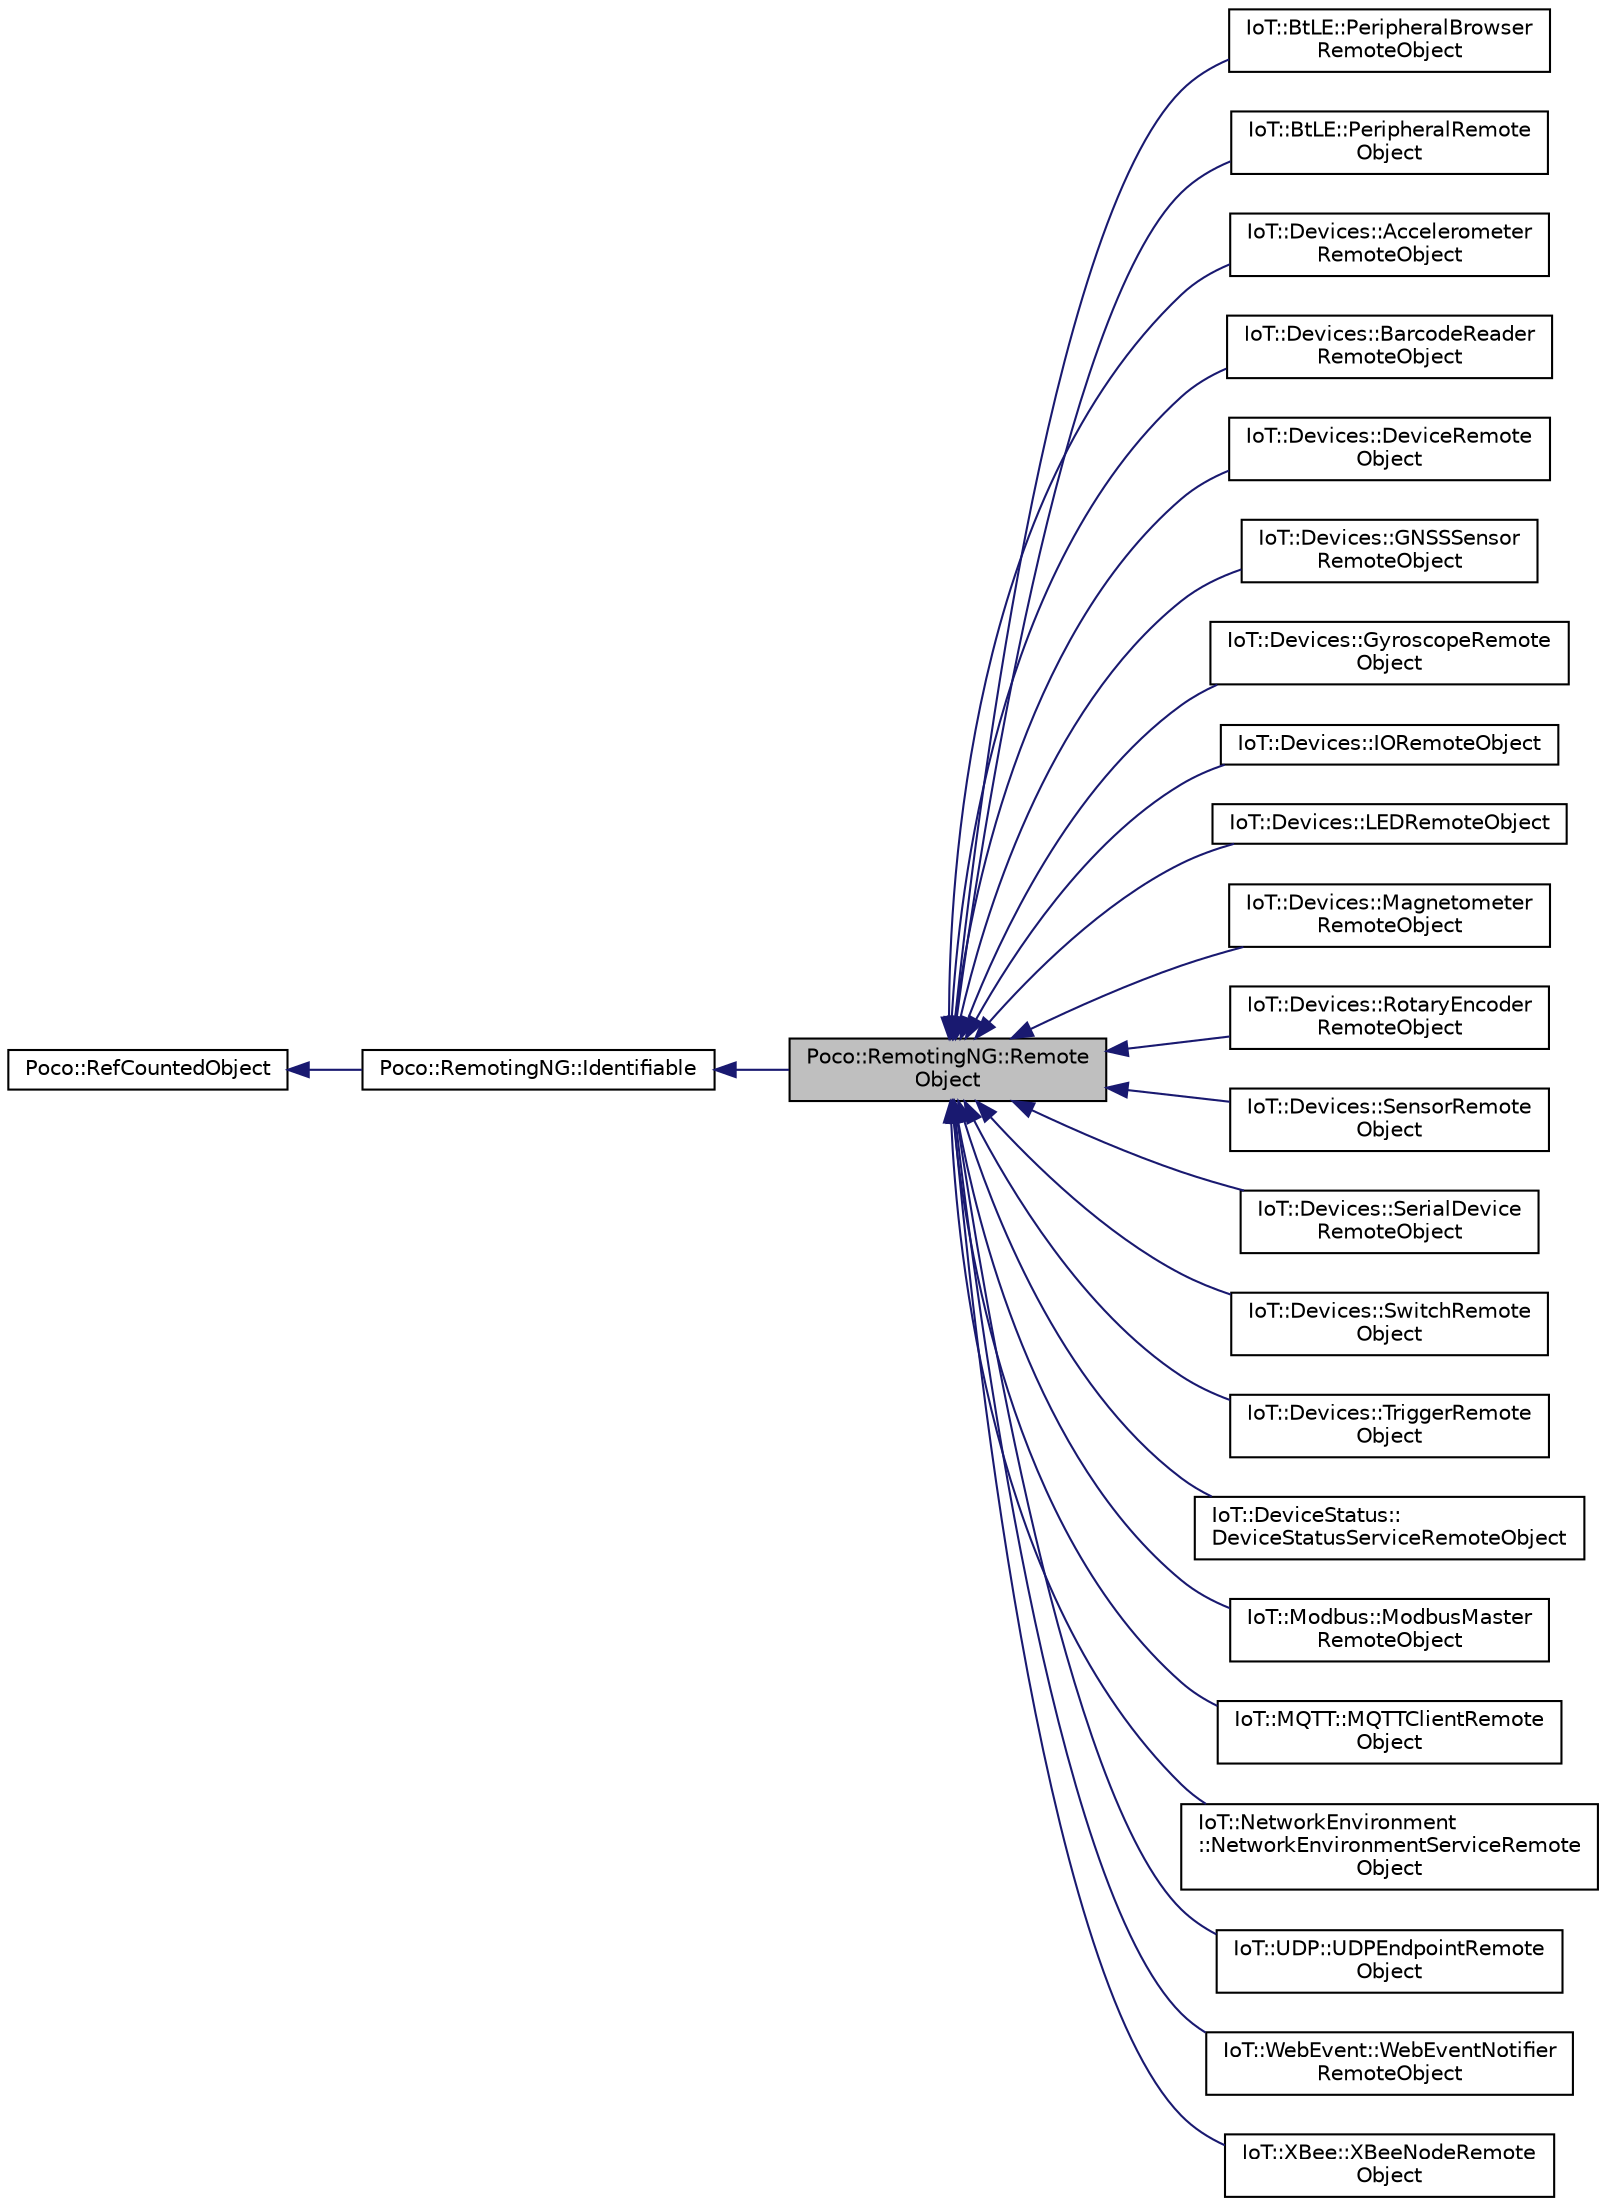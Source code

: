 digraph "Poco::RemotingNG::RemoteObject"
{
 // LATEX_PDF_SIZE
  edge [fontname="Helvetica",fontsize="10",labelfontname="Helvetica",labelfontsize="10"];
  node [fontname="Helvetica",fontsize="10",shape=record];
  rankdir="LR";
  Node1 [label="Poco::RemotingNG::Remote\lObject",height=0.2,width=0.4,color="black", fillcolor="grey75", style="filled", fontcolor="black",tooltip=" "];
  Node2 -> Node1 [dir="back",color="midnightblue",fontsize="10",style="solid"];
  Node2 [label="Poco::RemotingNG::Identifiable",height=0.2,width=0.4,color="black", fillcolor="white", style="filled",URL="$classPoco_1_1RemotingNG_1_1Identifiable.html",tooltip=" "];
  Node3 -> Node2 [dir="back",color="midnightblue",fontsize="10",style="solid"];
  Node3 [label="Poco::RefCountedObject",height=0.2,width=0.4,color="black", fillcolor="white", style="filled",URL="$classPoco_1_1RefCountedObject.html",tooltip=" "];
  Node1 -> Node4 [dir="back",color="midnightblue",fontsize="10",style="solid"];
  Node4 [label="IoT::BtLE::PeripheralBrowser\lRemoteObject",height=0.2,width=0.4,color="black", fillcolor="white", style="filled",URL="$classIoT_1_1BtLE_1_1PeripheralBrowserRemoteObject.html",tooltip="This class provides browsing for available Bluetooth LE devices."];
  Node1 -> Node5 [dir="back",color="midnightblue",fontsize="10",style="solid"];
  Node5 [label="IoT::BtLE::PeripheralRemote\lObject",height=0.2,width=0.4,color="black", fillcolor="white", style="filled",URL="$classIoT_1_1BtLE_1_1PeripheralRemoteObject.html",tooltip=" "];
  Node1 -> Node6 [dir="back",color="midnightblue",fontsize="10",style="solid"];
  Node6 [label="IoT::Devices::Accelerometer\lRemoteObject",height=0.2,width=0.4,color="black", fillcolor="white", style="filled",URL="$classIoT_1_1Devices_1_1AccelerometerRemoteObject.html",tooltip="The interface for three-axis Accelerometers."];
  Node1 -> Node7 [dir="back",color="midnightblue",fontsize="10",style="solid"];
  Node7 [label="IoT::Devices::BarcodeReader\lRemoteObject",height=0.2,width=0.4,color="black", fillcolor="white", style="filled",URL="$classIoT_1_1Devices_1_1BarcodeReaderRemoteObject.html",tooltip=" "];
  Node1 -> Node8 [dir="back",color="midnightblue",fontsize="10",style="solid"];
  Node8 [label="IoT::Devices::DeviceRemote\lObject",height=0.2,width=0.4,color="black", fillcolor="white", style="filled",URL="$classIoT_1_1Devices_1_1DeviceRemoteObject.html",tooltip=" "];
  Node1 -> Node9 [dir="back",color="midnightblue",fontsize="10",style="solid"];
  Node9 [label="IoT::Devices::GNSSSensor\lRemoteObject",height=0.2,width=0.4,color="black", fillcolor="white", style="filled",URL="$classIoT_1_1Devices_1_1GNSSSensorRemoteObject.html",tooltip=" "];
  Node1 -> Node10 [dir="back",color="midnightblue",fontsize="10",style="solid"];
  Node10 [label="IoT::Devices::GyroscopeRemote\lObject",height=0.2,width=0.4,color="black", fillcolor="white", style="filled",URL="$classIoT_1_1Devices_1_1GyroscopeRemoteObject.html",tooltip="The interface for three-axis Gyroscopes."];
  Node1 -> Node11 [dir="back",color="midnightblue",fontsize="10",style="solid"];
  Node11 [label="IoT::Devices::IORemoteObject",height=0.2,width=0.4,color="black", fillcolor="white", style="filled",URL="$classIoT_1_1Devices_1_1IORemoteObject.html",tooltip=" "];
  Node1 -> Node12 [dir="back",color="midnightblue",fontsize="10",style="solid"];
  Node12 [label="IoT::Devices::LEDRemoteObject",height=0.2,width=0.4,color="black", fillcolor="white", style="filled",URL="$classIoT_1_1Devices_1_1LEDRemoteObject.html",tooltip=" "];
  Node1 -> Node13 [dir="back",color="midnightblue",fontsize="10",style="solid"];
  Node13 [label="IoT::Devices::Magnetometer\lRemoteObject",height=0.2,width=0.4,color="black", fillcolor="white", style="filled",URL="$classIoT_1_1Devices_1_1MagnetometerRemoteObject.html",tooltip="The interface for three-axis Magnetometers."];
  Node1 -> Node14 [dir="back",color="midnightblue",fontsize="10",style="solid"];
  Node14 [label="IoT::Devices::RotaryEncoder\lRemoteObject",height=0.2,width=0.4,color="black", fillcolor="white", style="filled",URL="$classIoT_1_1Devices_1_1RotaryEncoderRemoteObject.html",tooltip="A rotary encoder with an optional push button."];
  Node1 -> Node15 [dir="back",color="midnightblue",fontsize="10",style="solid"];
  Node15 [label="IoT::Devices::SensorRemote\lObject",height=0.2,width=0.4,color="black", fillcolor="white", style="filled",URL="$classIoT_1_1Devices_1_1SensorRemoteObject.html",tooltip=" "];
  Node1 -> Node16 [dir="back",color="midnightblue",fontsize="10",style="solid"];
  Node16 [label="IoT::Devices::SerialDevice\lRemoteObject",height=0.2,width=0.4,color="black", fillcolor="white", style="filled",URL="$classIoT_1_1Devices_1_1SerialDeviceRemoteObject.html",tooltip=" "];
  Node1 -> Node17 [dir="back",color="midnightblue",fontsize="10",style="solid"];
  Node17 [label="IoT::Devices::SwitchRemote\lObject",height=0.2,width=0.4,color="black", fillcolor="white", style="filled",URL="$classIoT_1_1Devices_1_1SwitchRemoteObject.html",tooltip=" "];
  Node1 -> Node18 [dir="back",color="midnightblue",fontsize="10",style="solid"];
  Node18 [label="IoT::Devices::TriggerRemote\lObject",height=0.2,width=0.4,color="black", fillcolor="white", style="filled",URL="$classIoT_1_1Devices_1_1TriggerRemoteObject.html",tooltip=" "];
  Node1 -> Node19 [dir="back",color="midnightblue",fontsize="10",style="solid"];
  Node19 [label="IoT::DeviceStatus::\lDeviceStatusServiceRemoteObject",height=0.2,width=0.4,color="black", fillcolor="white", style="filled",URL="$classIoT_1_1DeviceStatus_1_1DeviceStatusServiceRemoteObject.html",tooltip=" "];
  Node1 -> Node20 [dir="back",color="midnightblue",fontsize="10",style="solid"];
  Node20 [label="IoT::Modbus::ModbusMaster\lRemoteObject",height=0.2,width=0.4,color="black", fillcolor="white", style="filled",URL="$classIoT_1_1Modbus_1_1ModbusMasterRemoteObject.html",tooltip=" "];
  Node1 -> Node21 [dir="back",color="midnightblue",fontsize="10",style="solid"];
  Node21 [label="IoT::MQTT::MQTTClientRemote\lObject",height=0.2,width=0.4,color="black", fillcolor="white", style="filled",URL="$classIoT_1_1MQTT_1_1MQTTClientRemoteObject.html",tooltip=" "];
  Node1 -> Node22 [dir="back",color="midnightblue",fontsize="10",style="solid"];
  Node22 [label="IoT::NetworkEnvironment\l::NetworkEnvironmentServiceRemote\lObject",height=0.2,width=0.4,color="black", fillcolor="white", style="filled",URL="$classIoT_1_1NetworkEnvironment_1_1NetworkEnvironmentServiceRemoteObject.html",tooltip=" "];
  Node1 -> Node23 [dir="back",color="midnightblue",fontsize="10",style="solid"];
  Node23 [label="IoT::UDP::UDPEndpointRemote\lObject",height=0.2,width=0.4,color="black", fillcolor="white", style="filled",URL="$classIoT_1_1UDP_1_1UDPEndpointRemoteObject.html",tooltip="The UDPEndpoint is used to receive and send UDP packets."];
  Node1 -> Node24 [dir="back",color="midnightblue",fontsize="10",style="solid"];
  Node24 [label="IoT::WebEvent::WebEventNotifier\lRemoteObject",height=0.2,width=0.4,color="black", fillcolor="white", style="filled",URL="$classIoT_1_1WebEvent_1_1WebEventNotifierRemoteObject.html",tooltip=" "];
  Node1 -> Node25 [dir="back",color="midnightblue",fontsize="10",style="solid"];
  Node25 [label="IoT::XBee::XBeeNodeRemote\lObject",height=0.2,width=0.4,color="black", fillcolor="white", style="filled",URL="$classIoT_1_1XBee_1_1XBeeNodeRemoteObject.html",tooltip=" "];
}
